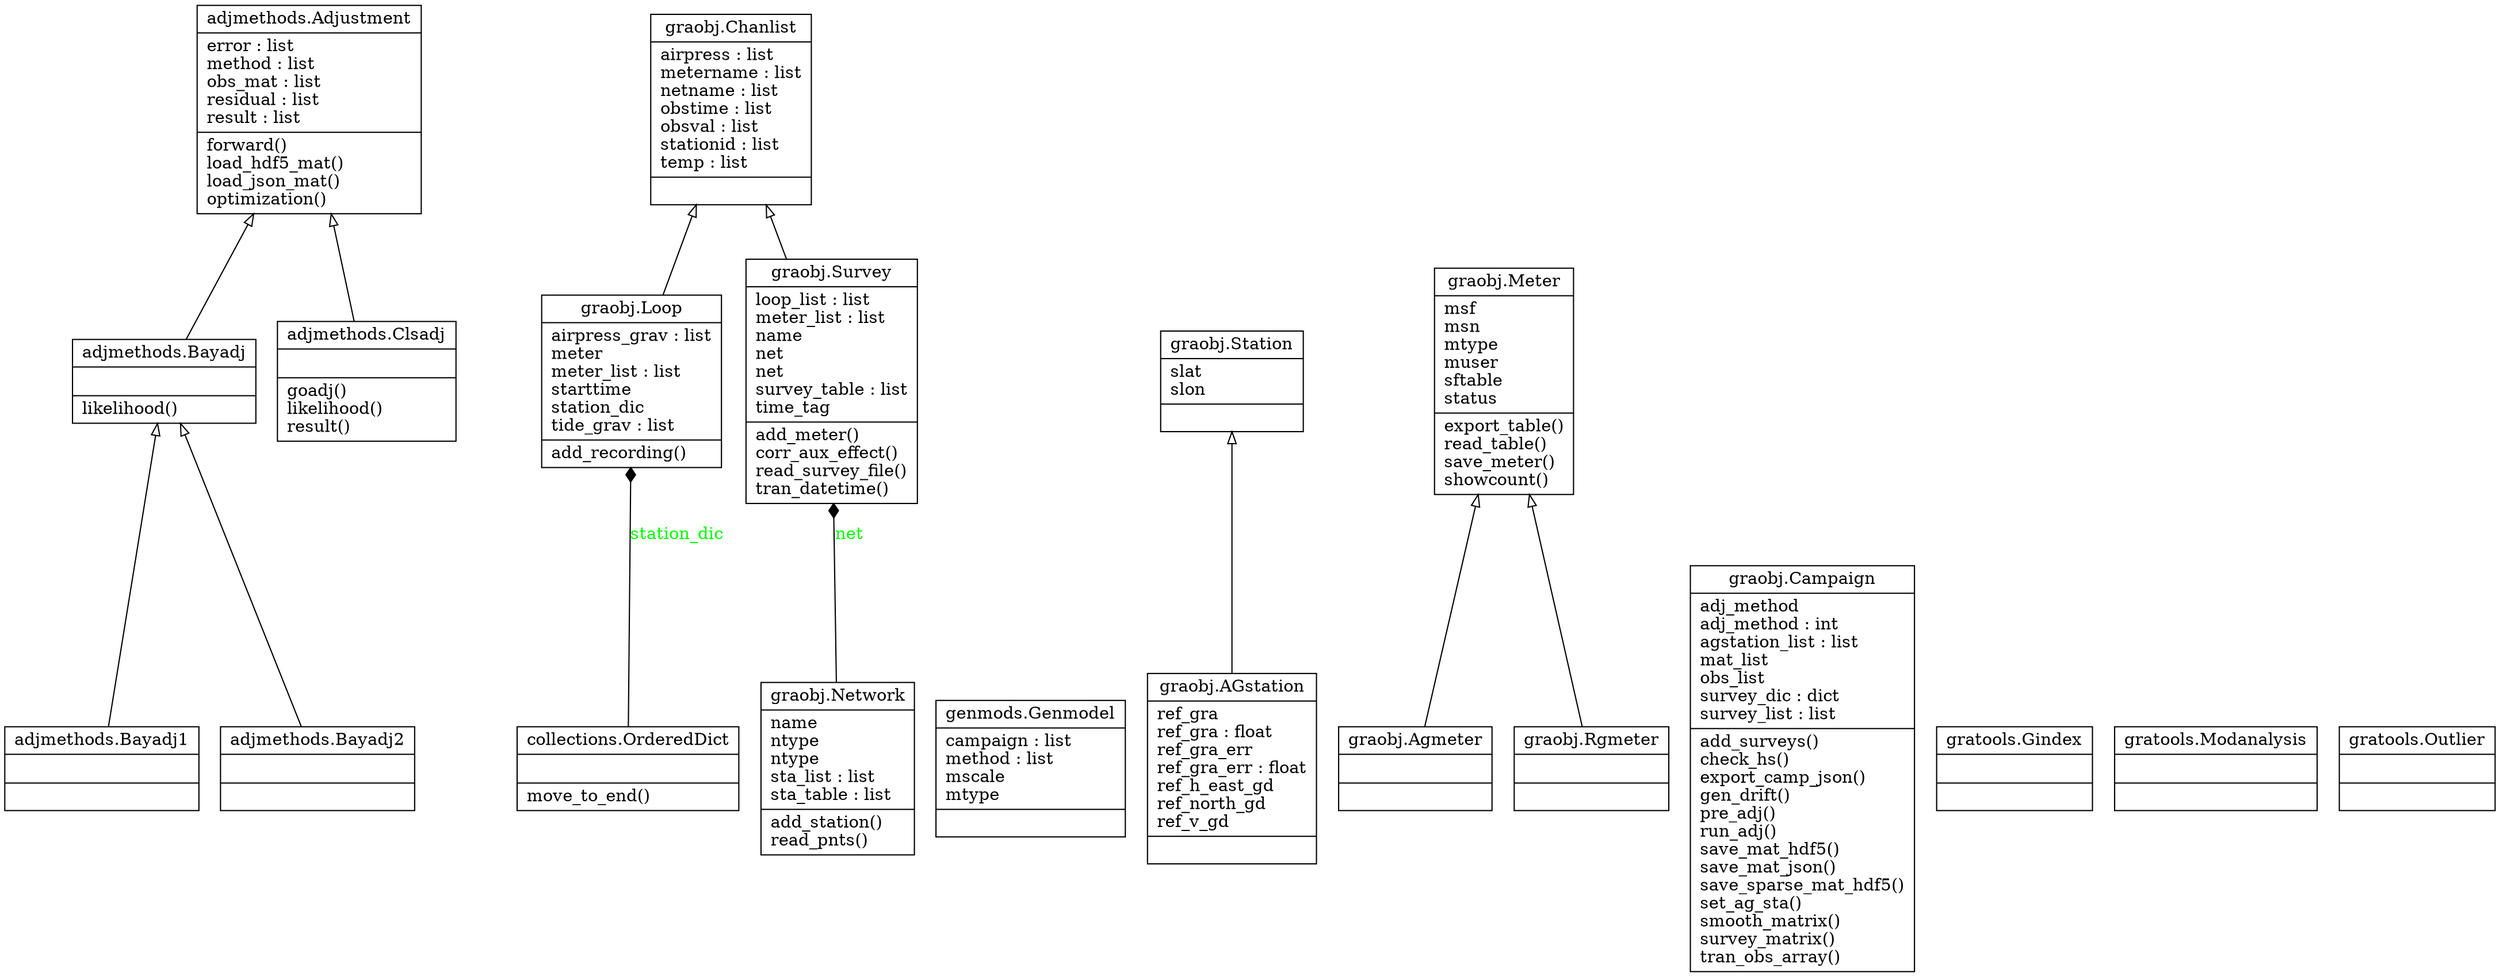 digraph "classes" {
charset="utf-8"
rankdir=BT
"0" [label="{adjmethods.Adjustment|error : list\lmethod : list\lobs_mat : list\lresidual : list\lresult : list\l|forward()\lload_hdf5_mat()\lload_json_mat()\loptimization()\l}", shape="record"];
"1" [label="{adjmethods.Bayadj|\l|likelihood()\l}", shape="record"];
"2" [label="{adjmethods.Bayadj1|\l|}", shape="record"];
"3" [label="{adjmethods.Bayadj2|\l|}", shape="record"];
"4" [label="{adjmethods.Clsadj|\l|goadj()\llikelihood()\lresult()\l}", shape="record"];
"5" [label="{collections.OrderedDict|\l|move_to_end()\l}", shape="record"];
"6" [label="{genmods.Genmodel|campaign : list\lmethod : list\lmscale\lmtype\l|}", shape="record"];
"7" [label="{graobj.AGstation|ref_gra\lref_gra : float\lref_gra_err\lref_gra_err : float\lref_h_east_gd\lref_north_gd\lref_v_gd\l|}", shape="record"];
"8" [label="{graobj.Agmeter|\l|}", shape="record"];
"9" [label="{graobj.Campaign|adj_method\ladj_method : int\lagstation_list : list\lmat_list\lobs_list\lsurvey_dic : dict\lsurvey_list : list\l|add_surveys()\lcheck_hs()\lexport_camp_json()\lgen_drift()\lpre_adj()\lrun_adj()\lsave_mat_hdf5()\lsave_mat_json()\lsave_sparse_mat_hdf5()\lset_ag_sta()\lsmooth_matrix()\lsurvey_matrix()\ltran_obs_array()\l}", shape="record"];
"10" [label="{graobj.Chanlist|airpress : list\lmetername : list\lnetname : list\lobstime : list\lobsval : list\lstationid : list\ltemp : list\l|}", shape="record"];
"11" [label="{graobj.Loop|airpress_grav : list\lmeter\lmeter_list : list\lstarttime\lstation_dic\ltide_grav : list\l|add_recording()\l}", shape="record"];
"12" [label="{graobj.Meter|msf\lmsn\lmtype\lmuser\lsftable\lstatus\l|export_table()\lread_table()\lsave_meter()\lshowcount()\l}", shape="record"];
"13" [label="{graobj.Network|name\lntype\lntype\lsta_list : list\lsta_table : list\l|add_station()\lread_pnts()\l}", shape="record"];
"14" [label="{graobj.Rgmeter|\l|}", shape="record"];
"15" [label="{graobj.Station|slat\lslon\l|}", shape="record"];
"16" [label="{graobj.Survey|loop_list : list\lmeter_list : list\lname\lnet\lnet\lsurvey_table : list\ltime_tag\l|add_meter()\lcorr_aux_effect()\lread_survey_file()\ltran_datetime()\l}", shape="record"];
"17" [label="{gratools.Gindex|\l|}", shape="record"];
"18" [label="{gratools.Modanalysis|\l|}", shape="record"];
"19" [label="{gratools.Outlier|\l|}", shape="record"];
"1" -> "0" [arrowhead="empty", arrowtail="none"];
"2" -> "1" [arrowhead="empty", arrowtail="none"];
"3" -> "1" [arrowhead="empty", arrowtail="none"];
"4" -> "0" [arrowhead="empty", arrowtail="none"];
"7" -> "15" [arrowhead="empty", arrowtail="none"];
"8" -> "12" [arrowhead="empty", arrowtail="none"];
"11" -> "10" [arrowhead="empty", arrowtail="none"];
"14" -> "12" [arrowhead="empty", arrowtail="none"];
"16" -> "10" [arrowhead="empty", arrowtail="none"];
"5" -> "11" [arrowhead="diamond", arrowtail="none", fontcolor="green", label="station_dic", style="solid"];
"13" -> "16" [arrowhead="diamond", arrowtail="none", fontcolor="green", label="net", style="solid"];
}
